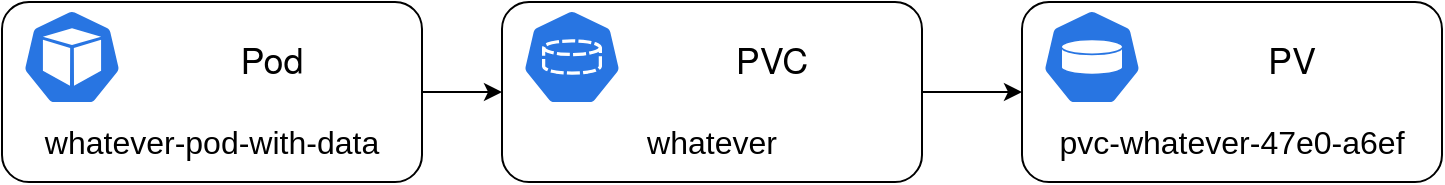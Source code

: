 <mxfile version="13.8.8" type="device"><diagram id="f106602c-feb2-e66a-4537-3a34d633f6aa" name="Page-1"><mxGraphModel dx="1955" dy="908" grid="1" gridSize="10" guides="1" tooltips="1" connect="1" arrows="1" fold="1" page="1" pageScale="1" pageWidth="1169" pageHeight="827" background="#ffffff" math="0" shadow="0"><root><mxCell id="0"/><mxCell id="1" parent="0"/><mxCell id="Ns0T36_wLpUZ6YOU0QKk-1009" value="" style="group" vertex="1" connectable="0" parent="1"><mxGeometry x="190" y="300" width="210" height="90" as="geometry"/></mxCell><mxCell id="Ns0T36_wLpUZ6YOU0QKk-1010" value="" style="rounded=1;whiteSpace=wrap;html=1;" vertex="1" parent="Ns0T36_wLpUZ6YOU0QKk-1009"><mxGeometry width="210" height="90" as="geometry"/></mxCell><mxCell id="Ns0T36_wLpUZ6YOU0QKk-1011" value="&lt;span style=&quot;font-family: &amp;#34;helvetica neue&amp;#34; , &amp;#34;helvetica&amp;#34; , &amp;#34;arial&amp;#34; , sans-serif ; font-size: 18px ; text-align: left ; background-color: rgb(255 , 255 , 255)&quot;&gt;Pod&lt;br&gt;&lt;/span&gt;" style="text;html=1;strokeColor=none;fillColor=none;align=center;verticalAlign=middle;whiteSpace=wrap;rounded=0;" vertex="1" parent="Ns0T36_wLpUZ6YOU0QKk-1009"><mxGeometry x="70" y="17.5" width="130" height="20" as="geometry"/></mxCell><mxCell id="Ns0T36_wLpUZ6YOU0QKk-1012" value="&lt;div style=&quot;text-align: left&quot;&gt;whatever-pod-with-data&lt;/div&gt;" style="text;html=1;strokeColor=none;fillColor=none;align=center;verticalAlign=middle;whiteSpace=wrap;rounded=0;fontSize=16;" vertex="1" parent="Ns0T36_wLpUZ6YOU0QKk-1009"><mxGeometry x="10" y="60" width="190" height="20" as="geometry"/></mxCell><mxCell id="Ns0T36_wLpUZ6YOU0QKk-1013" value="" style="html=1;dashed=0;whitespace=wrap;fillColor=#2875E2;strokeColor=#ffffff;points=[[0.005,0.63,0],[0.1,0.2,0],[0.9,0.2,0],[0.5,0,0],[0.995,0.63,0],[0.72,0.99,0],[0.5,1,0],[0.28,0.99,0]];shape=mxgraph.kubernetes.icon;prIcon=pod" vertex="1" parent="Ns0T36_wLpUZ6YOU0QKk-1009"><mxGeometry x="10" y="3.5" width="50" height="48" as="geometry"/></mxCell><mxCell id="Ns0T36_wLpUZ6YOU0QKk-1059" value="" style="group" vertex="1" connectable="0" parent="1"><mxGeometry x="440" y="300" width="210" height="90" as="geometry"/></mxCell><mxCell id="Ns0T36_wLpUZ6YOU0QKk-1060" value="" style="rounded=1;whiteSpace=wrap;html=1;" vertex="1" parent="Ns0T36_wLpUZ6YOU0QKk-1059"><mxGeometry width="210" height="90" as="geometry"/></mxCell><mxCell id="Ns0T36_wLpUZ6YOU0QKk-1061" value="&lt;span style=&quot;font-family: &amp;#34;helvetica neue&amp;#34; , &amp;#34;helvetica&amp;#34; , &amp;#34;arial&amp;#34; , sans-serif ; font-size: 18px ; text-align: left ; background-color: rgb(255 , 255 , 255)&quot;&gt;PVC&lt;br&gt;&lt;/span&gt;" style="text;html=1;strokeColor=none;fillColor=none;align=center;verticalAlign=middle;whiteSpace=wrap;rounded=0;" vertex="1" parent="Ns0T36_wLpUZ6YOU0QKk-1059"><mxGeometry x="70" y="17.5" width="130" height="20" as="geometry"/></mxCell><mxCell id="Ns0T36_wLpUZ6YOU0QKk-1062" value="&lt;div style=&quot;text-align: left&quot;&gt;whatever&lt;/div&gt;" style="text;html=1;strokeColor=none;fillColor=none;align=center;verticalAlign=middle;whiteSpace=wrap;rounded=0;fontSize=16;" vertex="1" parent="Ns0T36_wLpUZ6YOU0QKk-1059"><mxGeometry x="10" y="60" width="190" height="20" as="geometry"/></mxCell><mxCell id="Ns0T36_wLpUZ6YOU0QKk-1064" value="" style="html=1;dashed=0;whitespace=wrap;fillColor=#2875E2;strokeColor=#ffffff;points=[[0.005,0.63,0],[0.1,0.2,0],[0.9,0.2,0],[0.5,0,0],[0.995,0.63,0],[0.72,0.99,0],[0.5,1,0],[0.28,0.99,0]];shape=mxgraph.kubernetes.icon;prIcon=pvc" vertex="1" parent="Ns0T36_wLpUZ6YOU0QKk-1059"><mxGeometry x="10" y="3.5" width="50" height="48" as="geometry"/></mxCell><mxCell id="Ns0T36_wLpUZ6YOU0QKk-1066" value="" style="group" vertex="1" connectable="0" parent="1"><mxGeometry x="700" y="300" width="210" height="90" as="geometry"/></mxCell><mxCell id="Ns0T36_wLpUZ6YOU0QKk-1067" value="" style="rounded=1;whiteSpace=wrap;html=1;" vertex="1" parent="Ns0T36_wLpUZ6YOU0QKk-1066"><mxGeometry width="210" height="90" as="geometry"/></mxCell><mxCell id="Ns0T36_wLpUZ6YOU0QKk-1068" value="&lt;span style=&quot;font-family: &amp;#34;helvetica neue&amp;#34; , &amp;#34;helvetica&amp;#34; , &amp;#34;arial&amp;#34; , sans-serif ; font-size: 18px ; text-align: left ; background-color: rgb(255 , 255 , 255)&quot;&gt;PV&lt;br&gt;&lt;/span&gt;" style="text;html=1;strokeColor=none;fillColor=none;align=center;verticalAlign=middle;whiteSpace=wrap;rounded=0;" vertex="1" parent="Ns0T36_wLpUZ6YOU0QKk-1066"><mxGeometry x="70" y="17.5" width="130" height="20" as="geometry"/></mxCell><mxCell id="Ns0T36_wLpUZ6YOU0QKk-1069" value="&lt;div style=&quot;text-align: left&quot;&gt;pvc-whatever-47e0-a6ef&lt;br&gt;&lt;/div&gt;" style="text;html=1;strokeColor=none;fillColor=none;align=center;verticalAlign=middle;whiteSpace=wrap;rounded=0;fontSize=16;" vertex="1" parent="Ns0T36_wLpUZ6YOU0QKk-1066"><mxGeometry x="10" y="60" width="190" height="20" as="geometry"/></mxCell><mxCell id="Ns0T36_wLpUZ6YOU0QKk-1065" value="" style="html=1;dashed=0;whitespace=wrap;fillColor=#2875E2;strokeColor=#ffffff;points=[[0.005,0.63,0],[0.1,0.2,0],[0.9,0.2,0],[0.5,0,0],[0.995,0.63,0],[0.72,0.99,0],[0.5,1,0],[0.28,0.99,0]];shape=mxgraph.kubernetes.icon;prIcon=pv" vertex="1" parent="Ns0T36_wLpUZ6YOU0QKk-1066"><mxGeometry x="10" y="3.5" width="50" height="48" as="geometry"/></mxCell><mxCell id="Ns0T36_wLpUZ6YOU0QKk-1074" style="edgeStyle=orthogonalEdgeStyle;rounded=0;orthogonalLoop=1;jettySize=auto;html=1;exitX=1;exitY=0.5;exitDx=0;exitDy=0;entryX=0;entryY=0.5;entryDx=0;entryDy=0;" edge="1" parent="1" source="Ns0T36_wLpUZ6YOU0QKk-1010" target="Ns0T36_wLpUZ6YOU0QKk-1060"><mxGeometry relative="1" as="geometry"/></mxCell><mxCell id="Ns0T36_wLpUZ6YOU0QKk-1075" style="edgeStyle=orthogonalEdgeStyle;rounded=0;orthogonalLoop=1;jettySize=auto;html=1;exitX=1;exitY=0.5;exitDx=0;exitDy=0;entryX=0;entryY=0.5;entryDx=0;entryDy=0;" edge="1" parent="1" source="Ns0T36_wLpUZ6YOU0QKk-1060" target="Ns0T36_wLpUZ6YOU0QKk-1067"><mxGeometry relative="1" as="geometry"/></mxCell></root></mxGraphModel></diagram></mxfile>